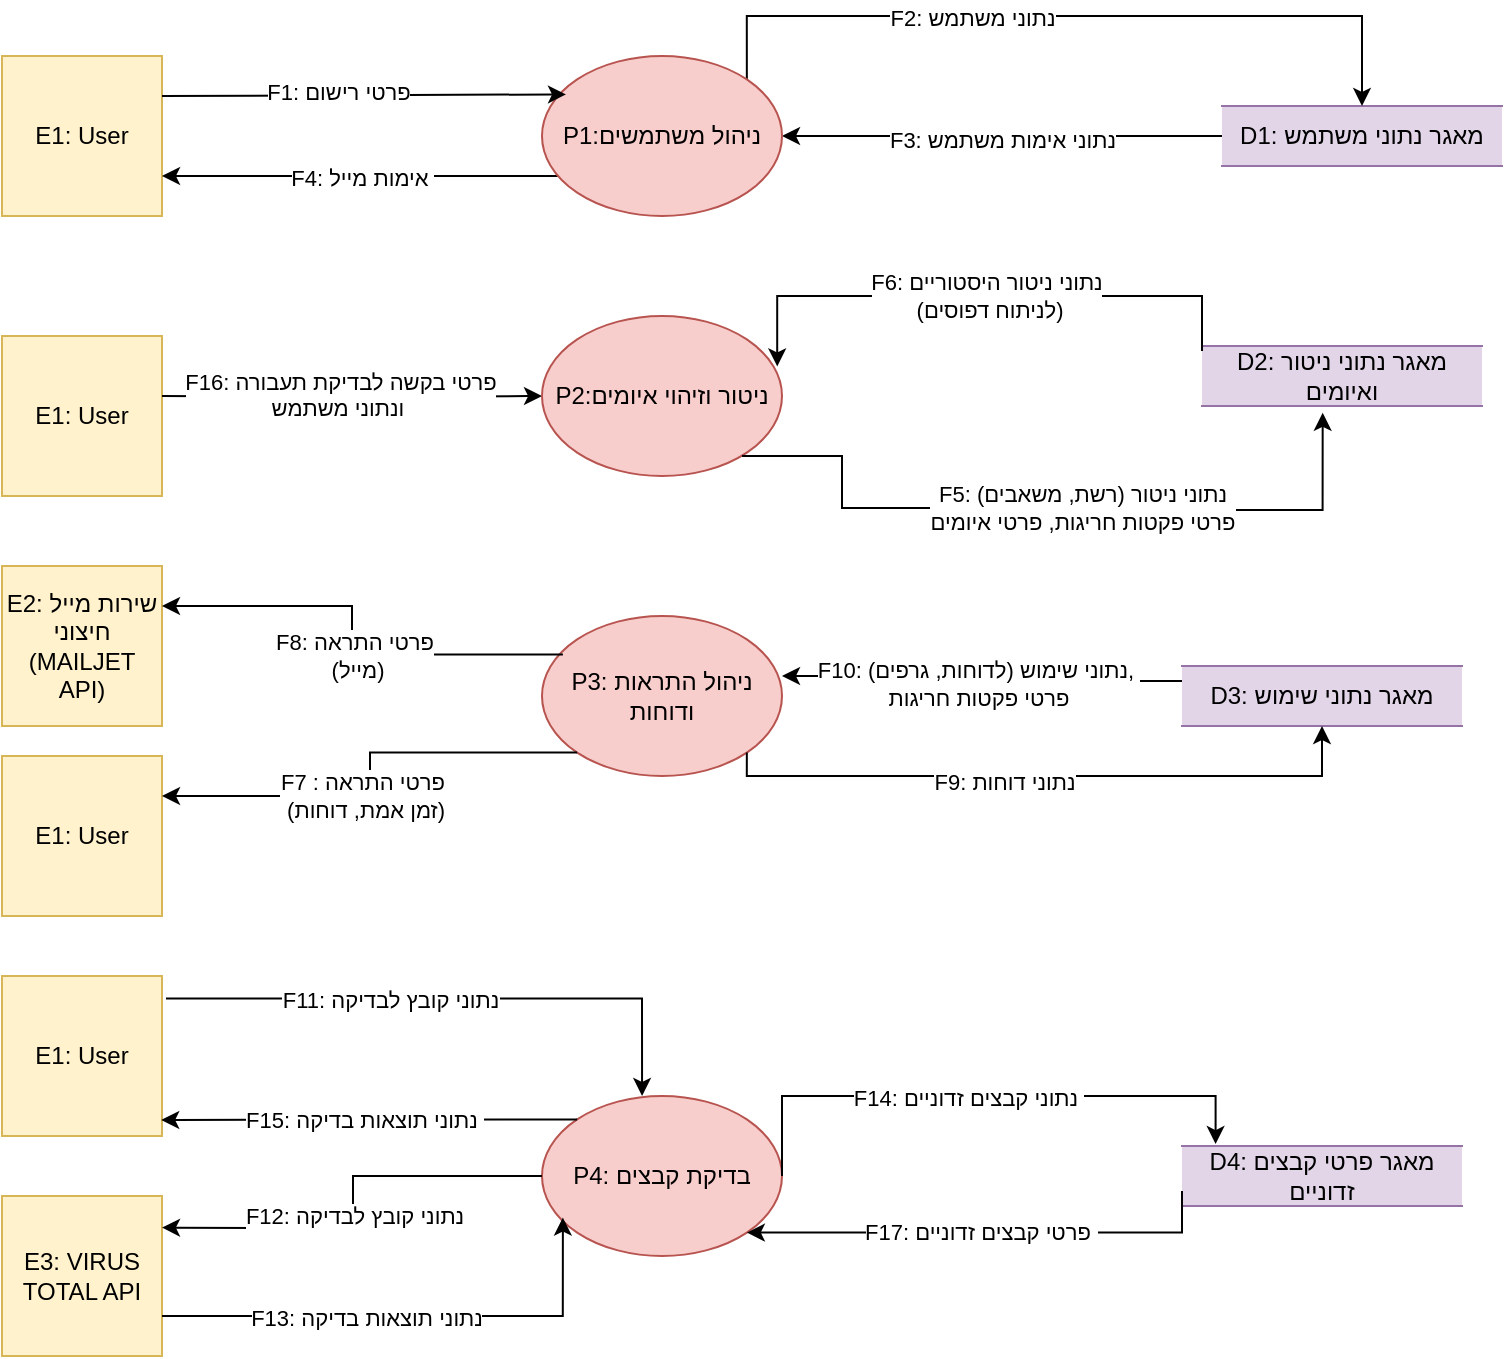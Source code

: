 <mxfile version="27.0.9">
  <diagram name="Page-1" id="mhAEVez_X24ELlxLN8yT">
    <mxGraphModel dx="719" dy="432" grid="1" gridSize="10" guides="1" tooltips="1" connect="1" arrows="1" fold="1" page="1" pageScale="1" pageWidth="850" pageHeight="1100" math="0" shadow="0">
      <root>
        <mxCell id="0" />
        <mxCell id="1" parent="0" />
        <mxCell id="ykph8vgxGZFGmV6vcb2X-71" value="D1: מאגר נתוני משתמש" style="html=1;dashed=0;whiteSpace=wrap;shape=partialRectangle;right=0;left=0;fillColor=#e1d5e7;strokeColor=#9673a6;" parent="1" vertex="1">
          <mxGeometry x="690" y="145" width="140" height="30" as="geometry" />
        </mxCell>
        <mxCell id="ykph8vgxGZFGmV6vcb2X-72" value="E1: User" style="whiteSpace=wrap;html=1;aspect=fixed;fillColor=#fff2cc;strokeColor=#d6b656;" parent="1" vertex="1">
          <mxGeometry x="80" y="120" width="80" height="80" as="geometry" />
        </mxCell>
        <mxCell id="ykph8vgxGZFGmV6vcb2X-73" value="D2: מאגר נתוני ניטור ואיומים" style="html=1;dashed=0;whiteSpace=wrap;shape=partialRectangle;right=0;left=0;fillColor=#e1d5e7;strokeColor=#9673a6;" parent="1" vertex="1">
          <mxGeometry x="680" y="265" width="140" height="30" as="geometry" />
        </mxCell>
        <mxCell id="ykph8vgxGZFGmV6vcb2X-74" value="D4: מאגר פרטי קבצים זדוניים" style="html=1;dashed=0;whiteSpace=wrap;shape=partialRectangle;right=0;left=0;fillColor=#e1d5e7;strokeColor=#9673a6;" parent="1" vertex="1">
          <mxGeometry x="670" y="665" width="140" height="30" as="geometry" />
        </mxCell>
        <mxCell id="ykph8vgxGZFGmV6vcb2X-75" value="D3: מאגר נתוני שימוש" style="html=1;dashed=0;whiteSpace=wrap;shape=partialRectangle;right=0;left=0;fillColor=#e1d5e7;strokeColor=#9673a6;" parent="1" vertex="1">
          <mxGeometry x="670" y="425" width="140" height="30" as="geometry" />
        </mxCell>
        <mxCell id="ykph8vgxGZFGmV6vcb2X-77" value="E1: User" style="whiteSpace=wrap;html=1;aspect=fixed;fillColor=#fff2cc;strokeColor=#d6b656;" parent="1" vertex="1">
          <mxGeometry x="80" y="260" width="80" height="80" as="geometry" />
        </mxCell>
        <mxCell id="ykph8vgxGZFGmV6vcb2X-85" style="edgeStyle=orthogonalEdgeStyle;rounded=0;orthogonalLoop=1;jettySize=auto;html=1;entryX=0.5;entryY=0;entryDx=0;entryDy=0;exitX=1;exitY=0;exitDx=0;exitDy=0;" parent="1" source="ykph8vgxGZFGmV6vcb2X-79" target="ykph8vgxGZFGmV6vcb2X-71" edge="1">
          <mxGeometry relative="1" as="geometry">
            <Array as="points">
              <mxPoint x="452" y="100" />
              <mxPoint x="760" y="100" />
            </Array>
          </mxGeometry>
        </mxCell>
        <mxCell id="tAwtbT0l2tdigMmU-B7L-2" value="F2: נתוני משתמש" style="edgeLabel;html=1;align=center;verticalAlign=middle;resizable=0;points=[];" parent="ykph8vgxGZFGmV6vcb2X-85" vertex="1" connectable="0">
          <mxGeometry x="-0.251" y="-1" relative="1" as="geometry">
            <mxPoint as="offset" />
          </mxGeometry>
        </mxCell>
        <mxCell id="ykph8vgxGZFGmV6vcb2X-91" style="edgeStyle=orthogonalEdgeStyle;rounded=0;orthogonalLoop=1;jettySize=auto;html=1;entryX=1;entryY=0.75;entryDx=0;entryDy=0;" parent="1" source="ykph8vgxGZFGmV6vcb2X-79" target="ykph8vgxGZFGmV6vcb2X-72" edge="1">
          <mxGeometry relative="1" as="geometry">
            <Array as="points">
              <mxPoint x="310" y="180" />
              <mxPoint x="310" y="180" />
            </Array>
          </mxGeometry>
        </mxCell>
        <mxCell id="tAwtbT0l2tdigMmU-B7L-4" value="F4: אימות מייל&amp;nbsp;" style="edgeLabel;html=1;align=center;verticalAlign=middle;resizable=0;points=[];" parent="ykph8vgxGZFGmV6vcb2X-91" vertex="1" connectable="0">
          <mxGeometry x="-0.006" y="1" relative="1" as="geometry">
            <mxPoint as="offset" />
          </mxGeometry>
        </mxCell>
        <mxCell id="ykph8vgxGZFGmV6vcb2X-93" style="edgeStyle=orthogonalEdgeStyle;rounded=0;orthogonalLoop=1;jettySize=auto;html=1;exitX=0;exitY=0.5;exitDx=0;exitDy=0;" parent="1" source="ykph8vgxGZFGmV6vcb2X-71" target="ykph8vgxGZFGmV6vcb2X-79" edge="1">
          <mxGeometry relative="1" as="geometry" />
        </mxCell>
        <mxCell id="tAwtbT0l2tdigMmU-B7L-3" value="F3: נתוני אימות משתמש" style="edgeLabel;html=1;align=center;verticalAlign=middle;resizable=0;points=[];" parent="ykph8vgxGZFGmV6vcb2X-93" vertex="1" connectable="0">
          <mxGeometry x="0.004" y="2" relative="1" as="geometry">
            <mxPoint as="offset" />
          </mxGeometry>
        </mxCell>
        <mxCell id="ykph8vgxGZFGmV6vcb2X-79" value="P1:ניהול משתמשים" style="ellipse;whiteSpace=wrap;html=1;fillColor=#f8cecc;strokeColor=#b85450;" parent="1" vertex="1">
          <mxGeometry x="350" y="120" width="120" height="80" as="geometry" />
        </mxCell>
        <mxCell id="ykph8vgxGZFGmV6vcb2X-95" style="edgeStyle=orthogonalEdgeStyle;rounded=0;orthogonalLoop=1;jettySize=auto;html=1;exitX=1;exitY=0.5;exitDx=0;exitDy=0;entryX=0;entryY=0.5;entryDx=0;entryDy=0;" parent="1" target="ykph8vgxGZFGmV6vcb2X-80" edge="1">
          <mxGeometry relative="1" as="geometry">
            <mxPoint x="290" y="280" as="targetPoint" />
            <mxPoint x="160" y="290" as="sourcePoint" />
          </mxGeometry>
        </mxCell>
        <mxCell id="jx4DSbA3mmBtBKJR21YE-1" value="F16: פרטי בקשה לבדיקת תעבורה &lt;br&gt;ונתוני משתמש&amp;nbsp;&lt;div&gt;&lt;br&gt;&lt;/div&gt;" style="edgeLabel;html=1;align=center;verticalAlign=middle;resizable=0;points=[];" parent="ykph8vgxGZFGmV6vcb2X-95" vertex="1" connectable="0">
          <mxGeometry x="-0.066" y="-2" relative="1" as="geometry">
            <mxPoint y="3" as="offset" />
          </mxGeometry>
        </mxCell>
        <mxCell id="ykph8vgxGZFGmV6vcb2X-80" value="P2:ניטור וזיהוי איומים" style="ellipse;whiteSpace=wrap;html=1;fillColor=#f8cecc;strokeColor=#b85450;" parent="1" vertex="1">
          <mxGeometry x="350" y="250" width="120" height="80" as="geometry" />
        </mxCell>
        <mxCell id="ykph8vgxGZFGmV6vcb2X-82" value="P4: בדיקת קבצים" style="ellipse;whiteSpace=wrap;html=1;fillColor=#f8cecc;strokeColor=#b85450;" parent="1" vertex="1">
          <mxGeometry x="350" y="640" width="120" height="80" as="geometry" />
        </mxCell>
        <mxCell id="tAwtbT0l2tdigMmU-B7L-6" style="edgeStyle=orthogonalEdgeStyle;rounded=0;orthogonalLoop=1;jettySize=auto;html=1;exitX=0.967;exitY=0.67;exitDx=0;exitDy=0;exitPerimeter=0;entryX=0.431;entryY=1.113;entryDx=0;entryDy=0;entryPerimeter=0;" parent="1" target="ykph8vgxGZFGmV6vcb2X-73" edge="1">
          <mxGeometry relative="1" as="geometry">
            <mxPoint x="740" y="320" as="targetPoint" />
            <mxPoint x="450.0" y="320.0" as="sourcePoint" />
            <Array as="points">
              <mxPoint x="500" y="320" />
              <mxPoint x="500" y="346" />
              <mxPoint x="589" y="346" />
              <mxPoint x="589" y="347" />
              <mxPoint x="740" y="347" />
            </Array>
          </mxGeometry>
        </mxCell>
        <mxCell id="tAwtbT0l2tdigMmU-B7L-8" value="F5: נתוני ניטור (רשת, משאבים)&lt;br&gt;פרטי פקטות חריגות, פרטי איומים" style="edgeLabel;html=1;align=center;verticalAlign=middle;resizable=0;points=[];" parent="tAwtbT0l2tdigMmU-B7L-6" vertex="1" connectable="0">
          <mxGeometry x="-0.141" y="-1" relative="1" as="geometry">
            <mxPoint x="39" y="-1" as="offset" />
          </mxGeometry>
        </mxCell>
        <mxCell id="tAwtbT0l2tdigMmU-B7L-7" value="P3: ניהול התראות ודוחות" style="ellipse;whiteSpace=wrap;html=1;fillColor=#f8cecc;strokeColor=#b85450;" parent="1" vertex="1">
          <mxGeometry x="350" y="400" width="120" height="80" as="geometry" />
        </mxCell>
        <mxCell id="tAwtbT0l2tdigMmU-B7L-9" style="edgeStyle=orthogonalEdgeStyle;rounded=0;orthogonalLoop=1;jettySize=auto;html=1;exitX=0;exitY=0.25;exitDx=0;exitDy=0;entryX=0.98;entryY=0.315;entryDx=0;entryDy=0;entryPerimeter=0;" parent="1" target="ykph8vgxGZFGmV6vcb2X-80" edge="1">
          <mxGeometry relative="1" as="geometry">
            <mxPoint x="460" y="265" as="targetPoint" />
            <mxPoint x="680" y="267.5" as="sourcePoint" />
            <Array as="points">
              <mxPoint x="680" y="240" />
              <mxPoint x="468" y="240" />
            </Array>
          </mxGeometry>
        </mxCell>
        <mxCell id="tAwtbT0l2tdigMmU-B7L-10" value="F6: נתוני ניטור היסטוריים&lt;br&gt;&amp;nbsp;(לניתוח דפוסים)" style="edgeLabel;html=1;align=center;verticalAlign=middle;resizable=0;points=[];" parent="tAwtbT0l2tdigMmU-B7L-9" vertex="1" connectable="0">
          <mxGeometry x="-0.011" relative="1" as="geometry">
            <mxPoint as="offset" />
          </mxGeometry>
        </mxCell>
        <mxCell id="1ERfAXlUvEpN1vJGgylA-1" value="E2: שירות מייל חיצוני (MAILJET API)" style="whiteSpace=wrap;html=1;aspect=fixed;fillColor=#fff2cc;strokeColor=#d6b656;" parent="1" vertex="1">
          <mxGeometry x="80" y="375" width="80" height="80" as="geometry" />
        </mxCell>
        <mxCell id="1ERfAXlUvEpN1vJGgylA-2" value="E3: VIRUS TOTAL API" style="whiteSpace=wrap;html=1;aspect=fixed;fillColor=#fff2cc;strokeColor=#d6b656;" parent="1" vertex="1">
          <mxGeometry x="80" y="690" width="80" height="80" as="geometry" />
        </mxCell>
        <mxCell id="1ERfAXlUvEpN1vJGgylA-3" style="edgeStyle=orthogonalEdgeStyle;rounded=0;orthogonalLoop=1;jettySize=auto;html=1;exitX=1;exitY=1;exitDx=0;exitDy=0;entryX=0.5;entryY=1;entryDx=0;entryDy=0;" parent="1" source="tAwtbT0l2tdigMmU-B7L-7" target="ykph8vgxGZFGmV6vcb2X-75" edge="1">
          <mxGeometry relative="1" as="geometry">
            <mxPoint x="690" y="470" as="targetPoint" />
            <mxPoint x="470" y="490" as="sourcePoint" />
            <Array as="points">
              <mxPoint x="452" y="480" />
              <mxPoint x="740" y="480" />
            </Array>
          </mxGeometry>
        </mxCell>
        <mxCell id="1ERfAXlUvEpN1vJGgylA-8" value="F9: נתוני דוחות" style="edgeLabel;html=1;align=center;verticalAlign=middle;resizable=0;points=[];" parent="1ERfAXlUvEpN1vJGgylA-3" vertex="1" connectable="0">
          <mxGeometry x="-0.134" y="-3" relative="1" as="geometry">
            <mxPoint as="offset" />
          </mxGeometry>
        </mxCell>
        <mxCell id="1ERfAXlUvEpN1vJGgylA-4" style="edgeStyle=orthogonalEdgeStyle;rounded=0;orthogonalLoop=1;jettySize=auto;html=1;exitX=0.087;exitY=0.24;exitDx=0;exitDy=0;entryX=1;entryY=0.25;entryDx=0;entryDy=0;exitPerimeter=0;" parent="1" source="tAwtbT0l2tdigMmU-B7L-7" target="1ERfAXlUvEpN1vJGgylA-1" edge="1">
          <mxGeometry relative="1" as="geometry">
            <mxPoint x="230" y="390" as="targetPoint" />
            <mxPoint x="420" y="390" as="sourcePoint" />
          </mxGeometry>
        </mxCell>
        <mxCell id="1ERfAXlUvEpN1vJGgylA-7" value="F8: פרטי התראה&lt;br&gt;&amp;nbsp;(מייל)" style="edgeLabel;html=1;align=center;verticalAlign=middle;resizable=0;points=[];" parent="1ERfAXlUvEpN1vJGgylA-4" vertex="1" connectable="0">
          <mxGeometry x="-0.067" y="1" relative="1" as="geometry">
            <mxPoint as="offset" />
          </mxGeometry>
        </mxCell>
        <mxCell id="1ERfAXlUvEpN1vJGgylA-10" style="edgeStyle=orthogonalEdgeStyle;rounded=0;orthogonalLoop=1;jettySize=auto;html=1;exitX=0;exitY=0.25;exitDx=0;exitDy=0;entryX=1;entryY=0.375;entryDx=0;entryDy=0;entryPerimeter=0;" parent="1" source="ykph8vgxGZFGmV6vcb2X-75" target="tAwtbT0l2tdigMmU-B7L-7" edge="1">
          <mxGeometry relative="1" as="geometry">
            <mxPoint x="510" y="430" as="targetPoint" />
            <mxPoint x="585" y="410" as="sourcePoint" />
          </mxGeometry>
        </mxCell>
        <mxCell id="1ERfAXlUvEpN1vJGgylA-12" value="F10: נתוני שימוש (לדוחות, גרפים),&amp;nbsp;&lt;br&gt;פרטי פקטות חריגות" style="edgeLabel;html=1;align=center;verticalAlign=middle;resizable=0;points=[];" parent="1ERfAXlUvEpN1vJGgylA-10" vertex="1" connectable="0">
          <mxGeometry x="-0.012" y="2" relative="1" as="geometry">
            <mxPoint y="1" as="offset" />
          </mxGeometry>
        </mxCell>
        <mxCell id="1ERfAXlUvEpN1vJGgylA-13" value="E1: User" style="whiteSpace=wrap;html=1;aspect=fixed;fillColor=#fff2cc;strokeColor=#d6b656;" parent="1" vertex="1">
          <mxGeometry x="80" y="580" width="80" height="80" as="geometry" />
        </mxCell>
        <mxCell id="1ERfAXlUvEpN1vJGgylA-14" style="edgeStyle=orthogonalEdgeStyle;rounded=0;orthogonalLoop=1;jettySize=auto;html=1;exitX=0;exitY=0.5;exitDx=0;exitDy=0;entryX=1;entryY=0.25;entryDx=0;entryDy=0;" parent="1" source="ykph8vgxGZFGmV6vcb2X-82" edge="1">
          <mxGeometry relative="1" as="geometry">
            <mxPoint x="160" y="705.8" as="targetPoint" />
            <mxPoint x="359.6" y="654.2" as="sourcePoint" />
          </mxGeometry>
        </mxCell>
        <mxCell id="1ERfAXlUvEpN1vJGgylA-18" value="F12: נתוני קובץ לבדיקה" style="edgeLabel;html=1;align=center;verticalAlign=middle;resizable=0;points=[];" parent="1ERfAXlUvEpN1vJGgylA-14" vertex="1" connectable="0">
          <mxGeometry x="0.058" relative="1" as="geometry">
            <mxPoint as="offset" />
          </mxGeometry>
        </mxCell>
        <mxCell id="1ERfAXlUvEpN1vJGgylA-15" style="edgeStyle=orthogonalEdgeStyle;rounded=0;orthogonalLoop=1;jettySize=auto;html=1;exitX=1;exitY=0.75;exitDx=0;exitDy=0;entryX=0.087;entryY=0.76;entryDx=0;entryDy=0;entryPerimeter=0;" parent="1" source="1ERfAXlUvEpN1vJGgylA-2" target="ykph8vgxGZFGmV6vcb2X-82" edge="1">
          <mxGeometry relative="1" as="geometry">
            <mxPoint x="350" y="700" as="targetPoint" />
            <mxPoint x="190" y="700" as="sourcePoint" />
            <Array as="points">
              <mxPoint x="360" y="750" />
            </Array>
          </mxGeometry>
        </mxCell>
        <mxCell id="1ERfAXlUvEpN1vJGgylA-19" value="F13: נתוני תוצאות בדיקה" style="edgeLabel;html=1;align=center;verticalAlign=middle;resizable=0;points=[];" parent="1ERfAXlUvEpN1vJGgylA-15" vertex="1" connectable="0">
          <mxGeometry x="-0.078" y="-1" relative="1" as="geometry">
            <mxPoint x="-13" as="offset" />
          </mxGeometry>
        </mxCell>
        <mxCell id="1ERfAXlUvEpN1vJGgylA-16" style="edgeStyle=orthogonalEdgeStyle;rounded=0;orthogonalLoop=1;jettySize=auto;html=1;exitX=1;exitY=0.5;exitDx=0;exitDy=0;entryX=0.12;entryY=-0.033;entryDx=0;entryDy=0;entryPerimeter=0;" parent="1" source="ykph8vgxGZFGmV6vcb2X-82" target="ykph8vgxGZFGmV6vcb2X-74" edge="1">
          <mxGeometry relative="1" as="geometry">
            <mxPoint x="670" y="679.5" as="targetPoint" />
            <mxPoint x="480" y="679.5" as="sourcePoint" />
            <Array as="points">
              <mxPoint x="470" y="640" />
              <mxPoint x="687" y="640" />
            </Array>
          </mxGeometry>
        </mxCell>
        <mxCell id="1ERfAXlUvEpN1vJGgylA-24" value="F14: נתוני קבצים זדוניים&amp;nbsp;" style="edgeLabel;html=1;align=center;verticalAlign=middle;resizable=0;points=[];" parent="1ERfAXlUvEpN1vJGgylA-16" vertex="1" connectable="0">
          <mxGeometry x="-0.052" y="-1" relative="1" as="geometry">
            <mxPoint as="offset" />
          </mxGeometry>
        </mxCell>
        <mxCell id="1ERfAXlUvEpN1vJGgylA-17" style="edgeStyle=orthogonalEdgeStyle;rounded=0;orthogonalLoop=1;jettySize=auto;html=1;exitX=1.025;exitY=0.14;exitDx=0;exitDy=0;exitPerimeter=0;entryX=0.417;entryY=0;entryDx=0;entryDy=0;entryPerimeter=0;" parent="1" source="1ERfAXlUvEpN1vJGgylA-13" target="ykph8vgxGZFGmV6vcb2X-82" edge="1">
          <mxGeometry relative="1" as="geometry">
            <mxPoint x="390" y="590" as="targetPoint" />
            <mxPoint x="180" y="590" as="sourcePoint" />
          </mxGeometry>
        </mxCell>
        <mxCell id="1ERfAXlUvEpN1vJGgylA-23" value="F11: נתוני קובץ לבדיקה" style="edgeLabel;html=1;align=center;verticalAlign=middle;resizable=0;points=[];" parent="1ERfAXlUvEpN1vJGgylA-17" vertex="1" connectable="0">
          <mxGeometry x="-0.22" y="-1" relative="1" as="geometry">
            <mxPoint as="offset" />
          </mxGeometry>
        </mxCell>
        <mxCell id="1ERfAXlUvEpN1vJGgylA-25" value="" style="endArrow=classic;html=1;rounded=0;exitX=0;exitY=0;exitDx=0;exitDy=0;entryX=0.995;entryY=0.9;entryDx=0;entryDy=0;entryPerimeter=0;" parent="1" source="ykph8vgxGZFGmV6vcb2X-82" target="1ERfAXlUvEpN1vJGgylA-13" edge="1">
          <mxGeometry width="50" height="50" relative="1" as="geometry">
            <mxPoint x="400" y="770" as="sourcePoint" />
            <mxPoint x="450" y="720" as="targetPoint" />
          </mxGeometry>
        </mxCell>
        <mxCell id="1ERfAXlUvEpN1vJGgylA-26" value="F15: נתוני תוצאות בדיקה&amp;nbsp;" style="edgeLabel;html=1;align=center;verticalAlign=middle;resizable=0;points=[];" parent="1ERfAXlUvEpN1vJGgylA-25" vertex="1" connectable="0">
          <mxGeometry x="0.027" relative="1" as="geometry">
            <mxPoint as="offset" />
          </mxGeometry>
        </mxCell>
        <mxCell id="1ERfAXlUvEpN1vJGgylA-27" value="E1: User" style="whiteSpace=wrap;html=1;aspect=fixed;fillColor=#fff2cc;strokeColor=#d6b656;" parent="1" vertex="1">
          <mxGeometry x="80" y="470" width="80" height="80" as="geometry" />
        </mxCell>
        <mxCell id="1ERfAXlUvEpN1vJGgylA-28" value="" style="endArrow=classic;html=1;rounded=0;exitX=0;exitY=1;exitDx=0;exitDy=0;entryX=1;entryY=0.25;entryDx=0;entryDy=0;edgeStyle=elbowEdgeStyle;" parent="1" source="tAwtbT0l2tdigMmU-B7L-7" target="1ERfAXlUvEpN1vJGgylA-27" edge="1">
          <mxGeometry width="50" height="50" relative="1" as="geometry">
            <mxPoint x="400" y="450" as="sourcePoint" />
            <mxPoint x="450" y="400" as="targetPoint" />
          </mxGeometry>
        </mxCell>
        <mxCell id="1ERfAXlUvEpN1vJGgylA-29" value="F7 : פרטי התראה&lt;br&gt;&amp;nbsp;(זמן אמת, דוחות)" style="edgeLabel;html=1;align=center;verticalAlign=middle;resizable=0;points=[];" parent="1ERfAXlUvEpN1vJGgylA-28" vertex="1" connectable="0">
          <mxGeometry x="0.02" y="1" relative="1" as="geometry">
            <mxPoint x="-5" y="8" as="offset" />
          </mxGeometry>
        </mxCell>
        <mxCell id="1ERfAXlUvEpN1vJGgylA-33" value="" style="endArrow=classic;html=1;rounded=0;exitX=1;exitY=0.25;exitDx=0;exitDy=0;entryX=0.1;entryY=0.24;entryDx=0;entryDy=0;entryPerimeter=0;" parent="1" source="ykph8vgxGZFGmV6vcb2X-72" target="ykph8vgxGZFGmV6vcb2X-79" edge="1">
          <mxGeometry width="50" height="50" relative="1" as="geometry">
            <mxPoint x="240" y="90" as="sourcePoint" />
            <mxPoint x="290" y="40" as="targetPoint" />
          </mxGeometry>
        </mxCell>
        <mxCell id="1ERfAXlUvEpN1vJGgylA-34" value="F1: פרטי רישום" style="edgeLabel;html=1;align=center;verticalAlign=middle;resizable=0;points=[];" parent="1ERfAXlUvEpN1vJGgylA-33" vertex="1" connectable="0">
          <mxGeometry x="-0.131" y="2" relative="1" as="geometry">
            <mxPoint as="offset" />
          </mxGeometry>
        </mxCell>
        <mxCell id="5T5FbwG1NiTb0xSCTwGT-1" style="edgeStyle=orthogonalEdgeStyle;rounded=0;orthogonalLoop=1;jettySize=auto;html=1;exitX=0;exitY=0.75;exitDx=0;exitDy=0;entryX=1;entryY=1;entryDx=0;entryDy=0;" parent="1" source="ykph8vgxGZFGmV6vcb2X-74" target="ykph8vgxGZFGmV6vcb2X-82" edge="1">
          <mxGeometry relative="1" as="geometry">
            <mxPoint x="670" y="790" as="targetPoint" />
            <mxPoint x="470" y="790.5" as="sourcePoint" />
            <Array as="points">
              <mxPoint x="670" y="708" />
            </Array>
          </mxGeometry>
        </mxCell>
        <mxCell id="5T5FbwG1NiTb0xSCTwGT-2" value="F17: פרטי קבצים זדוניים&amp;nbsp;" style="edgeLabel;html=1;align=center;verticalAlign=middle;resizable=0;points=[];" parent="5T5FbwG1NiTb0xSCTwGT-1" vertex="1" connectable="0">
          <mxGeometry x="-0.052" y="-1" relative="1" as="geometry">
            <mxPoint x="-9" as="offset" />
          </mxGeometry>
        </mxCell>
      </root>
    </mxGraphModel>
  </diagram>
</mxfile>
